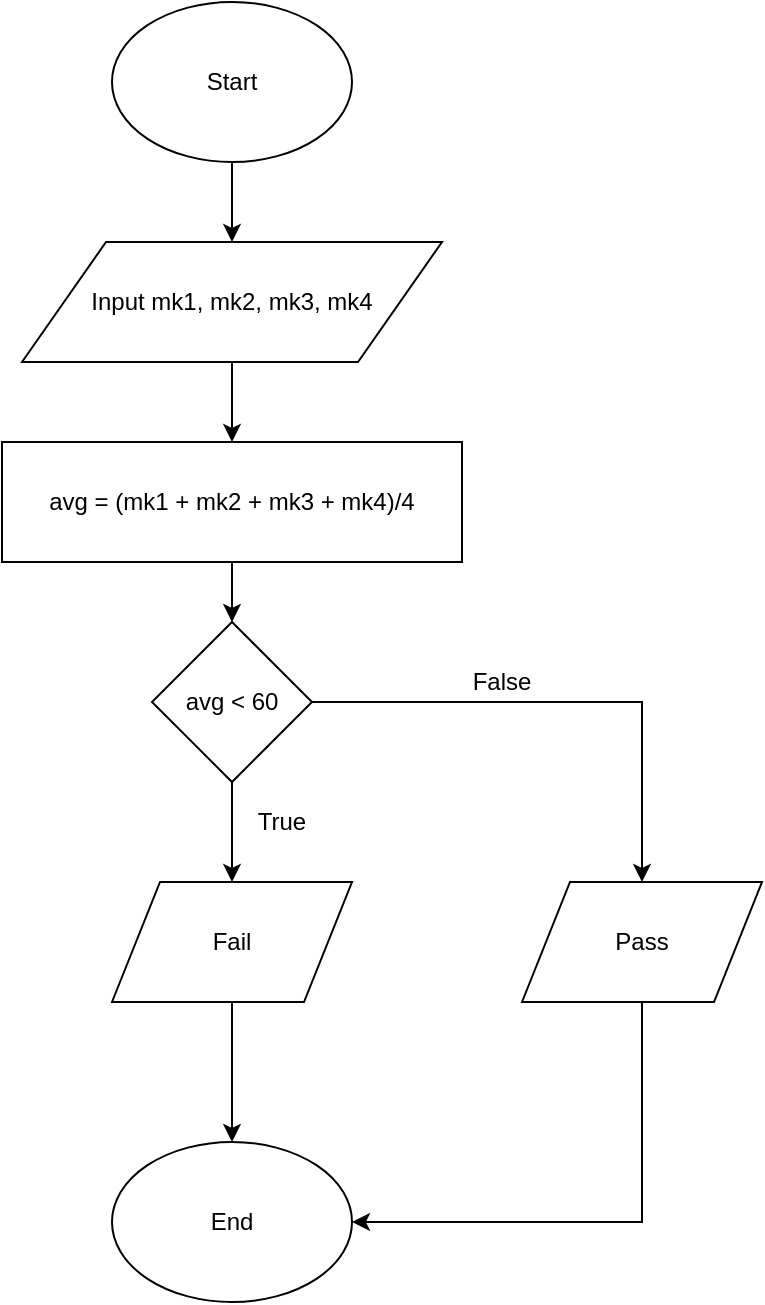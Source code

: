 <mxfile pages="1" version="11.2.5" type="device"><diagram id="BF7LNz8DeCBXbvzcqqZw" name="Page-1"><mxGraphModel dx="852" dy="536" grid="1" gridSize="10" guides="1" tooltips="1" connect="1" arrows="1" fold="1" page="1" pageScale="1" pageWidth="850" pageHeight="1100" math="0" shadow="0"><root><mxCell id="0"/><mxCell id="1" parent="0"/><mxCell id="iLGMaifsarwMoWrsYepi-8" style="edgeStyle=orthogonalEdgeStyle;rounded=0;orthogonalLoop=1;jettySize=auto;html=1;exitX=0.5;exitY=1;exitDx=0;exitDy=0;entryX=0.5;entryY=0;entryDx=0;entryDy=0;" edge="1" parent="1" source="iLGMaifsarwMoWrsYepi-1" target="iLGMaifsarwMoWrsYepi-2"><mxGeometry relative="1" as="geometry"/></mxCell><mxCell id="iLGMaifsarwMoWrsYepi-1" value="Start" style="ellipse;whiteSpace=wrap;html=1;" vertex="1" parent="1"><mxGeometry x="365" y="10" width="120" height="80" as="geometry"/></mxCell><mxCell id="iLGMaifsarwMoWrsYepi-9" style="edgeStyle=orthogonalEdgeStyle;rounded=0;orthogonalLoop=1;jettySize=auto;html=1;exitX=0.5;exitY=1;exitDx=0;exitDy=0;entryX=0.5;entryY=0;entryDx=0;entryDy=0;" edge="1" parent="1" source="iLGMaifsarwMoWrsYepi-2" target="iLGMaifsarwMoWrsYepi-3"><mxGeometry relative="1" as="geometry"/></mxCell><mxCell id="iLGMaifsarwMoWrsYepi-2" value="Input mk1, mk2, mk3, mk4" style="shape=parallelogram;perimeter=parallelogramPerimeter;whiteSpace=wrap;html=1;" vertex="1" parent="1"><mxGeometry x="320" y="130" width="210" height="60" as="geometry"/></mxCell><mxCell id="iLGMaifsarwMoWrsYepi-10" style="edgeStyle=orthogonalEdgeStyle;rounded=0;orthogonalLoop=1;jettySize=auto;html=1;exitX=0.5;exitY=1;exitDx=0;exitDy=0;entryX=0.5;entryY=0;entryDx=0;entryDy=0;" edge="1" parent="1" source="iLGMaifsarwMoWrsYepi-3" target="iLGMaifsarwMoWrsYepi-4"><mxGeometry relative="1" as="geometry"/></mxCell><mxCell id="iLGMaifsarwMoWrsYepi-3" value="avg = (mk1 + mk2 + mk3 + mk4)/4" style="rounded=0;whiteSpace=wrap;html=1;" vertex="1" parent="1"><mxGeometry x="310" y="230" width="230" height="60" as="geometry"/></mxCell><mxCell id="iLGMaifsarwMoWrsYepi-11" style="edgeStyle=orthogonalEdgeStyle;rounded=0;orthogonalLoop=1;jettySize=auto;html=1;exitX=0.5;exitY=1;exitDx=0;exitDy=0;entryX=0.5;entryY=0;entryDx=0;entryDy=0;" edge="1" parent="1" source="iLGMaifsarwMoWrsYepi-4" target="iLGMaifsarwMoWrsYepi-5"><mxGeometry relative="1" as="geometry"/></mxCell><mxCell id="iLGMaifsarwMoWrsYepi-13" style="edgeStyle=orthogonalEdgeStyle;rounded=0;orthogonalLoop=1;jettySize=auto;html=1;exitX=1;exitY=0.5;exitDx=0;exitDy=0;entryX=0.5;entryY=0;entryDx=0;entryDy=0;" edge="1" parent="1" source="iLGMaifsarwMoWrsYepi-4" target="iLGMaifsarwMoWrsYepi-6"><mxGeometry relative="1" as="geometry"/></mxCell><mxCell id="iLGMaifsarwMoWrsYepi-4" value="avg &amp;lt; 60" style="rhombus;whiteSpace=wrap;html=1;" vertex="1" parent="1"><mxGeometry x="385" y="320" width="80" height="80" as="geometry"/></mxCell><mxCell id="iLGMaifsarwMoWrsYepi-12" style="edgeStyle=orthogonalEdgeStyle;rounded=0;orthogonalLoop=1;jettySize=auto;html=1;exitX=0.5;exitY=1;exitDx=0;exitDy=0;entryX=0.5;entryY=0;entryDx=0;entryDy=0;" edge="1" parent="1" source="iLGMaifsarwMoWrsYepi-5" target="iLGMaifsarwMoWrsYepi-7"><mxGeometry relative="1" as="geometry"/></mxCell><mxCell id="iLGMaifsarwMoWrsYepi-5" value="Fail" style="shape=parallelogram;perimeter=parallelogramPerimeter;whiteSpace=wrap;html=1;" vertex="1" parent="1"><mxGeometry x="365" y="450" width="120" height="60" as="geometry"/></mxCell><mxCell id="iLGMaifsarwMoWrsYepi-14" style="edgeStyle=orthogonalEdgeStyle;rounded=0;orthogonalLoop=1;jettySize=auto;html=1;exitX=0.5;exitY=1;exitDx=0;exitDy=0;entryX=1;entryY=0.5;entryDx=0;entryDy=0;" edge="1" parent="1" source="iLGMaifsarwMoWrsYepi-6" target="iLGMaifsarwMoWrsYepi-7"><mxGeometry relative="1" as="geometry"/></mxCell><mxCell id="iLGMaifsarwMoWrsYepi-6" value="Pass" style="shape=parallelogram;perimeter=parallelogramPerimeter;whiteSpace=wrap;html=1;" vertex="1" parent="1"><mxGeometry x="570" y="450" width="120" height="60" as="geometry"/></mxCell><mxCell id="iLGMaifsarwMoWrsYepi-7" value="End" style="ellipse;whiteSpace=wrap;html=1;" vertex="1" parent="1"><mxGeometry x="365" y="580" width="120" height="80" as="geometry"/></mxCell><mxCell id="iLGMaifsarwMoWrsYepi-15" value="True" style="text;html=1;strokeColor=none;fillColor=none;align=center;verticalAlign=middle;whiteSpace=wrap;rounded=0;" vertex="1" parent="1"><mxGeometry x="430" y="410" width="40" height="20" as="geometry"/></mxCell><mxCell id="iLGMaifsarwMoWrsYepi-16" value="False" style="text;html=1;strokeColor=none;fillColor=none;align=center;verticalAlign=middle;whiteSpace=wrap;rounded=0;" vertex="1" parent="1"><mxGeometry x="540" y="340" width="40" height="20" as="geometry"/></mxCell></root></mxGraphModel></diagram></mxfile>